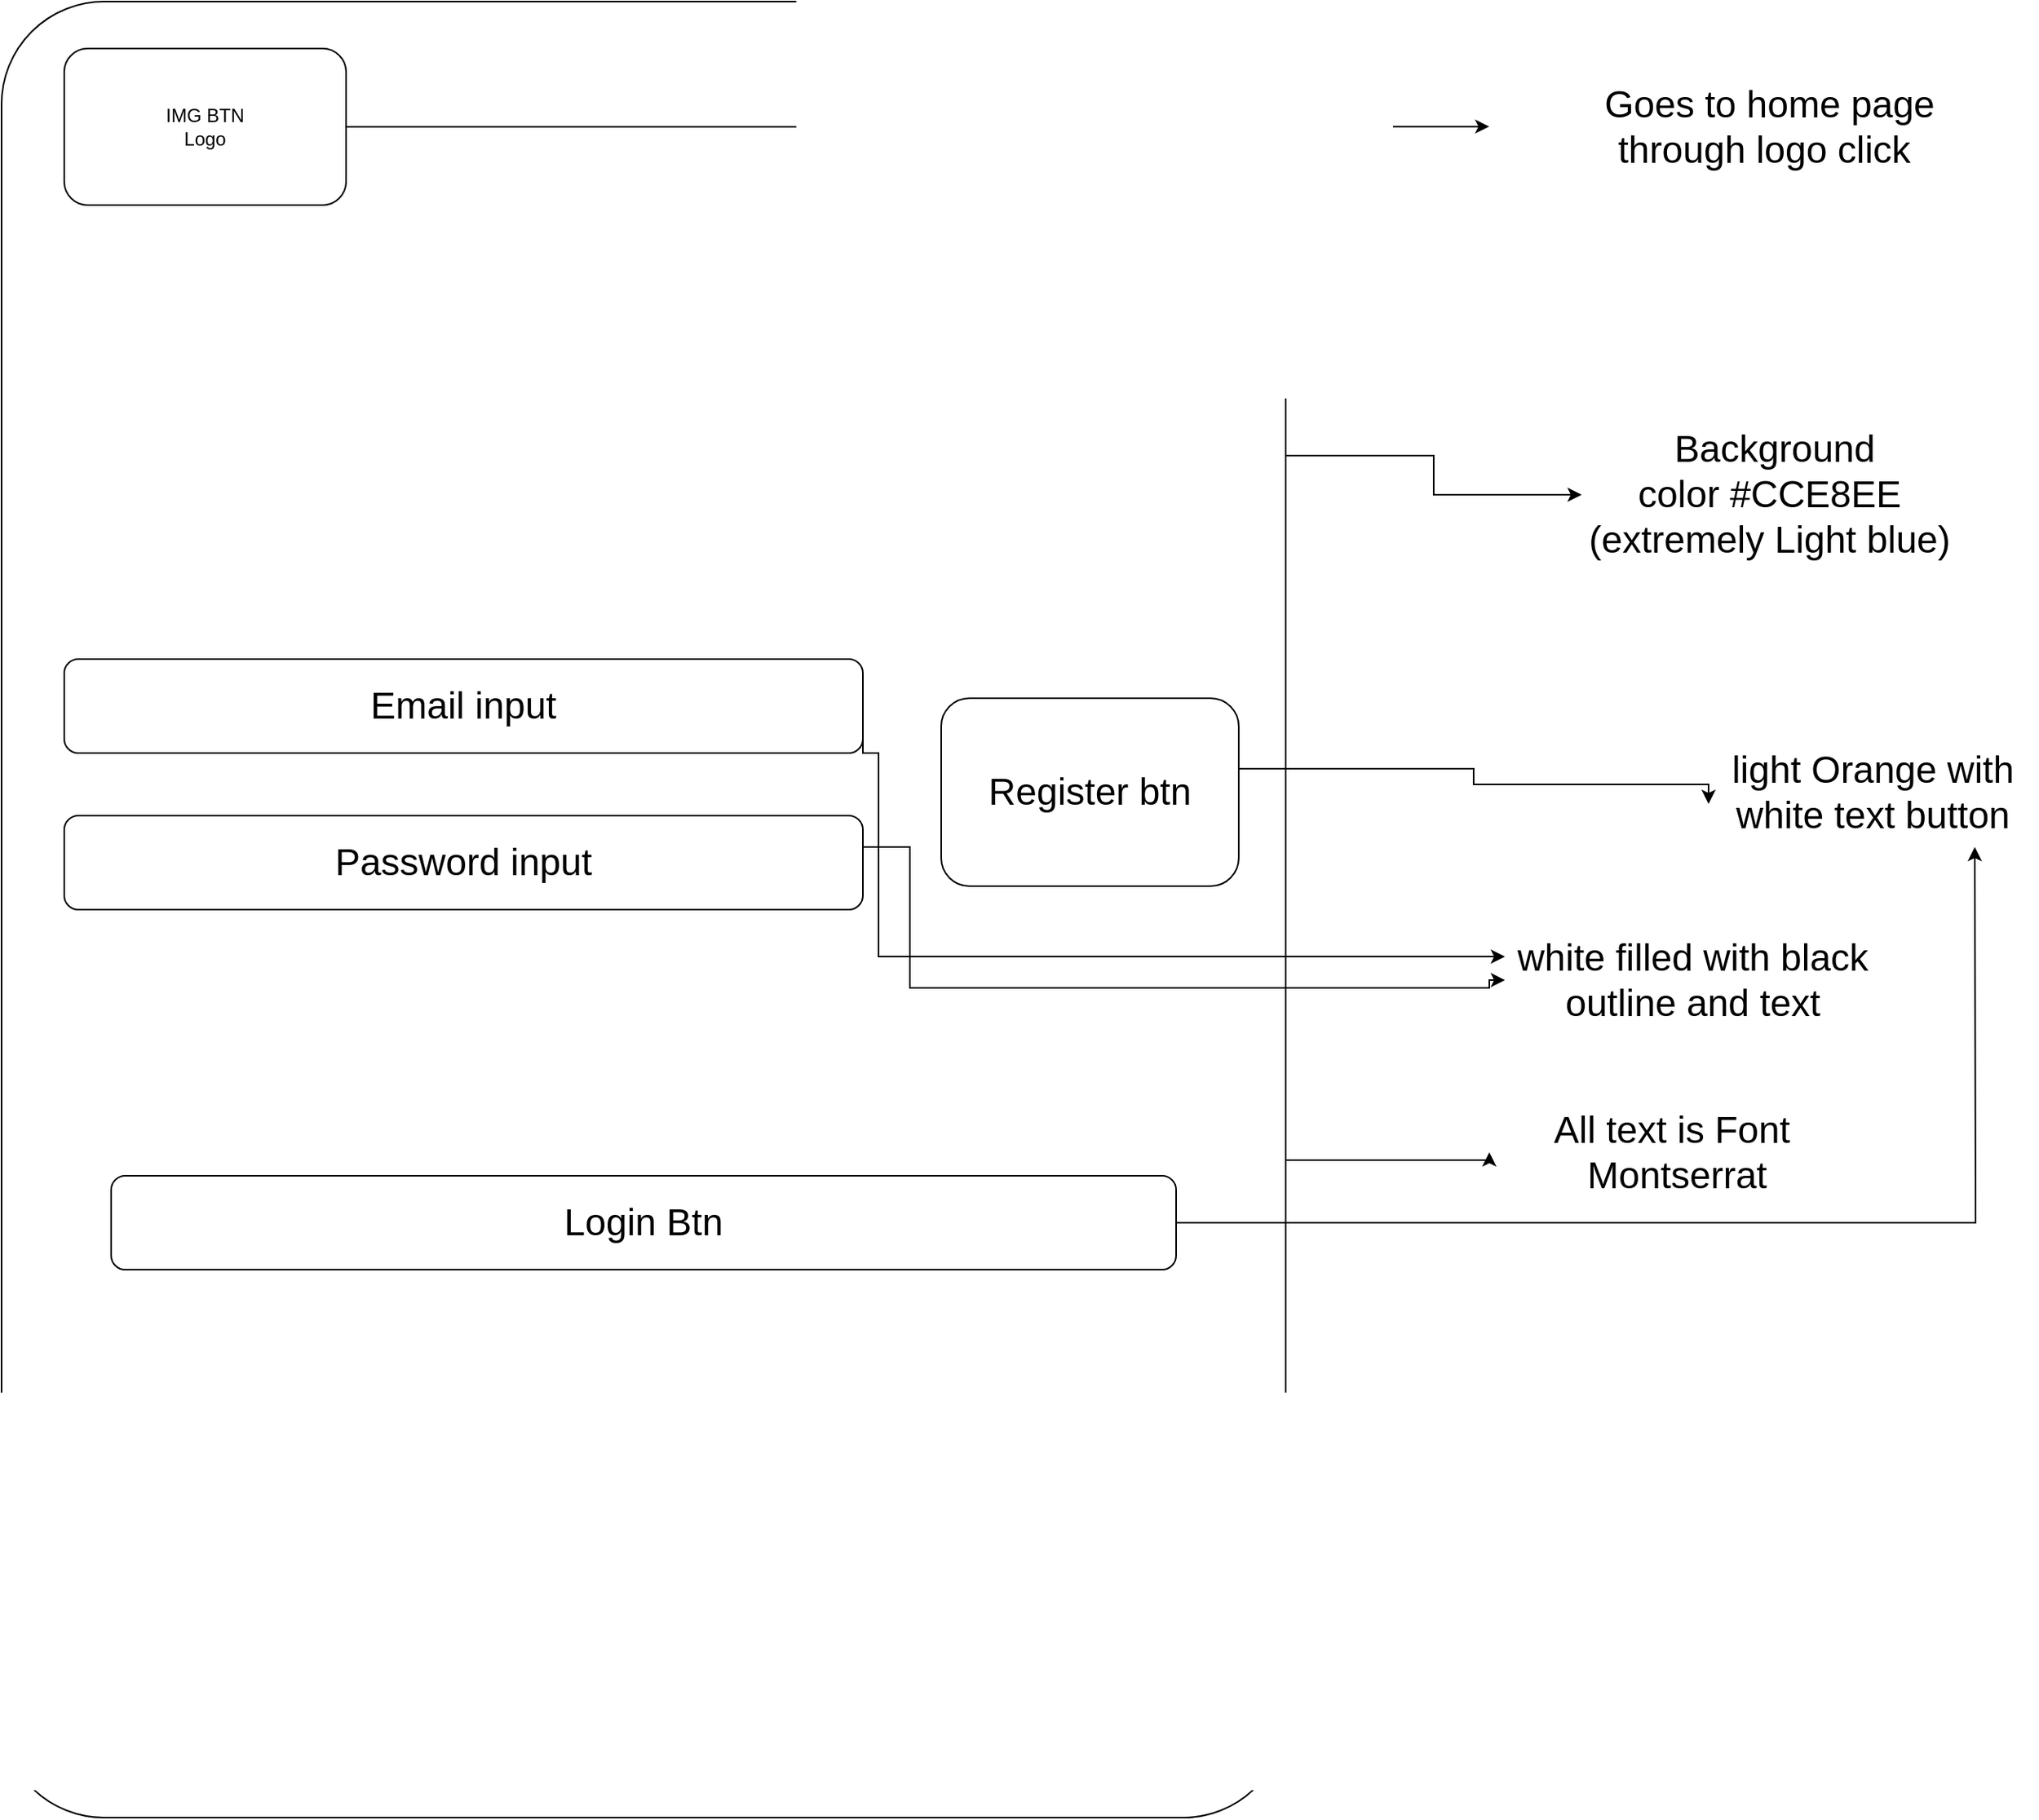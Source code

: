 <mxfile version="24.0.7" type="device">
  <diagram name="Page-1" id="f1b7ffb7-ca1e-a977-7cf5-a751b3c06c05">
    <mxGraphModel dx="1434" dy="738" grid="1" gridSize="10" guides="1" tooltips="1" connect="1" arrows="1" fold="1" page="1" pageScale="1" pageWidth="826" pageHeight="1169" background="none" math="0" shadow="0">
      <root>
        <mxCell id="0" />
        <mxCell id="1" parent="0" />
        <mxCell id="wx1ou6AgjwX1l1x-LxHl-61" style="edgeStyle=orthogonalEdgeStyle;rounded=0;orthogonalLoop=1;jettySize=auto;html=1;exitX=1;exitY=0.25;exitDx=0;exitDy=0;entryX=0;entryY=0.5;entryDx=0;entryDy=0;" parent="1" source="wx1ou6AgjwX1l1x-LxHl-63" target="wx1ou6AgjwX1l1x-LxHl-65" edge="1">
          <mxGeometry relative="1" as="geometry" />
        </mxCell>
        <mxCell id="wx1ou6AgjwX1l1x-LxHl-62" style="edgeStyle=orthogonalEdgeStyle;rounded=0;orthogonalLoop=1;jettySize=auto;html=1;exitX=1;exitY=0.75;exitDx=0;exitDy=0;entryX=0;entryY=0.5;entryDx=0;entryDy=0;" parent="1" source="wx1ou6AgjwX1l1x-LxHl-63" target="wx1ou6AgjwX1l1x-LxHl-64" edge="1">
          <mxGeometry relative="1" as="geometry">
            <Array as="points">
              <mxPoint x="820" y="740" />
              <mxPoint x="950" y="740" />
            </Array>
          </mxGeometry>
        </mxCell>
        <mxCell id="wx1ou6AgjwX1l1x-LxHl-63" value="" style="rounded=1;whiteSpace=wrap;html=1;arcSize=8;" parent="1" vertex="1">
          <mxGeometry width="820" height="1160" as="geometry" />
        </mxCell>
        <mxCell id="wx1ou6AgjwX1l1x-LxHl-64" value="&lt;font style=&quot;font-size: 24px;&quot;&gt;All text is Font&amp;nbsp;&lt;/font&gt;&lt;div&gt;&lt;font style=&quot;&quot;&gt;&lt;font style=&quot;font-size: 24px;&quot;&gt;Montserrat&lt;/font&gt;&lt;br&gt;&lt;/font&gt;&lt;/div&gt;" style="text;strokeColor=none;align=center;fillColor=none;html=1;verticalAlign=middle;whiteSpace=wrap;rounded=0;" parent="1" vertex="1">
          <mxGeometry x="950" y="650" width="240" height="170" as="geometry" />
        </mxCell>
        <mxCell id="wx1ou6AgjwX1l1x-LxHl-65" value="&lt;font style=&quot;font-size: 24px;&quot;&gt;&amp;nbsp;Background color&amp;nbsp;#CCE8EE (extremely Light blue)&lt;/font&gt;" style="text;strokeColor=none;align=center;fillColor=none;html=1;verticalAlign=middle;whiteSpace=wrap;rounded=0;" parent="1" vertex="1">
          <mxGeometry x="1009" y="300" width="240" height="30" as="geometry" />
        </mxCell>
        <mxCell id="wx1ou6AgjwX1l1x-LxHl-66" value="&lt;font style=&quot;font-size: 24px;&quot;&gt;white filled with black outline and text&lt;/font&gt;" style="text;strokeColor=none;align=center;fillColor=none;html=1;verticalAlign=middle;whiteSpace=wrap;rounded=0;" parent="1" vertex="1">
          <mxGeometry x="960" y="610" width="240" height="30" as="geometry" />
        </mxCell>
        <mxCell id="wx1ou6AgjwX1l1x-LxHl-67" style="edgeStyle=orthogonalEdgeStyle;rounded=0;orthogonalLoop=1;jettySize=auto;html=1;exitX=1;exitY=0.5;exitDx=0;exitDy=0;entryX=0;entryY=0.5;entryDx=0;entryDy=0;" parent="1" source="wx1ou6AgjwX1l1x-LxHl-68" target="wx1ou6AgjwX1l1x-LxHl-66" edge="1">
          <mxGeometry relative="1" as="geometry">
            <Array as="points">
              <mxPoint x="580" y="540" />
              <mxPoint x="580" y="630" />
              <mxPoint x="950" y="630" />
            </Array>
          </mxGeometry>
        </mxCell>
        <mxCell id="wx1ou6AgjwX1l1x-LxHl-68" value="Password input" style="rounded=1;whiteSpace=wrap;html=1;fontSize=24;" parent="1" vertex="1">
          <mxGeometry x="40" y="520" width="510" height="60" as="geometry" />
        </mxCell>
        <mxCell id="wx1ou6AgjwX1l1x-LxHl-69" style="edgeStyle=orthogonalEdgeStyle;rounded=0;orthogonalLoop=1;jettySize=auto;html=1;exitX=1;exitY=0.5;exitDx=0;exitDy=0;" parent="1" source="wx1ou6AgjwX1l1x-LxHl-70" edge="1">
          <mxGeometry relative="1" as="geometry">
            <Array as="points">
              <mxPoint x="550" y="480" />
              <mxPoint x="560" y="480" />
              <mxPoint x="560" y="610" />
            </Array>
            <mxPoint x="960" y="610" as="targetPoint" />
          </mxGeometry>
        </mxCell>
        <mxCell id="wx1ou6AgjwX1l1x-LxHl-70" value="Email input" style="rounded=1;whiteSpace=wrap;html=1;fontSize=24;" parent="1" vertex="1">
          <mxGeometry x="40" y="420" width="510" height="60" as="geometry" />
        </mxCell>
        <mxCell id="wx1ou6AgjwX1l1x-LxHl-71" style="edgeStyle=orthogonalEdgeStyle;rounded=0;orthogonalLoop=1;jettySize=auto;html=1;exitX=1;exitY=0.5;exitDx=0;exitDy=0;entryX=0;entryY=0.75;entryDx=0;entryDy=0;" parent="1" source="wx1ou6AgjwX1l1x-LxHl-72" target="wx1ou6AgjwX1l1x-LxHl-80" edge="1">
          <mxGeometry relative="1" as="geometry">
            <mxPoint x="980" y="580" as="targetPoint" />
            <Array as="points">
              <mxPoint x="940" y="490" />
              <mxPoint x="940" y="500" />
              <mxPoint x="1090" y="500" />
            </Array>
          </mxGeometry>
        </mxCell>
        <mxCell id="wx1ou6AgjwX1l1x-LxHl-72" value="&lt;font style=&quot;font-size: 24px;&quot;&gt;Register btn&lt;/font&gt;" style="rounded=1;whiteSpace=wrap;html=1;" parent="1" vertex="1">
          <mxGeometry x="600" y="445" width="190" height="120" as="geometry" />
        </mxCell>
        <mxCell id="wx1ou6AgjwX1l1x-LxHl-73" style="edgeStyle=orthogonalEdgeStyle;rounded=0;orthogonalLoop=1;jettySize=auto;html=1;exitX=1;exitY=0.5;exitDx=0;exitDy=0;" parent="1" source="wx1ou6AgjwX1l1x-LxHl-74" edge="1">
          <mxGeometry relative="1" as="geometry">
            <mxPoint x="950" y="79.818" as="targetPoint" />
          </mxGeometry>
        </mxCell>
        <mxCell id="wx1ou6AgjwX1l1x-LxHl-74" value="IMG BTN&lt;div&gt;Logo&lt;/div&gt;" style="rounded=1;whiteSpace=wrap;html=1;" parent="1" vertex="1">
          <mxGeometry x="40" y="30" width="180" height="100" as="geometry" />
        </mxCell>
        <mxCell id="wx1ou6AgjwX1l1x-LxHl-75" value="&lt;font style=&quot;font-size: 24px;&quot;&gt;Goes to home page through logo click&amp;nbsp;&lt;/font&gt;" style="text;html=1;align=center;verticalAlign=middle;whiteSpace=wrap;rounded=0;" parent="1" vertex="1">
          <mxGeometry x="1019" y="65" width="220" height="30" as="geometry" />
        </mxCell>
        <mxCell id="wx1ou6AgjwX1l1x-LxHl-76" style="edgeStyle=orthogonalEdgeStyle;rounded=0;orthogonalLoop=1;jettySize=auto;html=1;exitX=1;exitY=0.5;exitDx=0;exitDy=0;" parent="1" source="wx1ou6AgjwX1l1x-LxHl-77" edge="1">
          <mxGeometry relative="1" as="geometry">
            <mxPoint x="1260.0" y="540" as="targetPoint" />
          </mxGeometry>
        </mxCell>
        <mxCell id="wx1ou6AgjwX1l1x-LxHl-77" value="&lt;font style=&quot;font-size: 24px;&quot;&gt;Login Btn&lt;/font&gt;" style="rounded=1;whiteSpace=wrap;html=1;" parent="1" vertex="1">
          <mxGeometry x="70" y="750" width="680" height="60" as="geometry" />
        </mxCell>
        <mxCell id="wx1ou6AgjwX1l1x-LxHl-80" value="&lt;font style=&quot;font-size: 24px;&quot;&gt;light Orange with white text button&lt;/font&gt;" style="text;strokeColor=none;align=center;fillColor=none;html=1;verticalAlign=middle;whiteSpace=wrap;rounded=0;" parent="1" vertex="1">
          <mxGeometry x="1090" y="490" width="210" height="30" as="geometry" />
        </mxCell>
      </root>
    </mxGraphModel>
  </diagram>
</mxfile>
